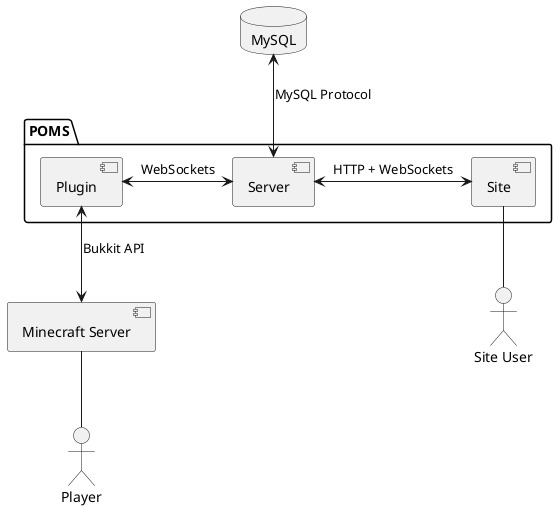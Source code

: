 @startuml

database MySQL as Database

[Minecraft Server] as MinecraftServer

package POMS {
    [Server]
    [Plugin]
    [Site]
}

actor "Site User" as SiteUser
actor Player

Database <--> Server : MySQL Protocol

Server <-l-> Plugin : WebSockets
Server <-r-> Site : HTTP + WebSockets

Plugin <--> MinecraftServer : Bukkit API

MinecraftServer -- Player
Site -- SiteUser

@enduml
